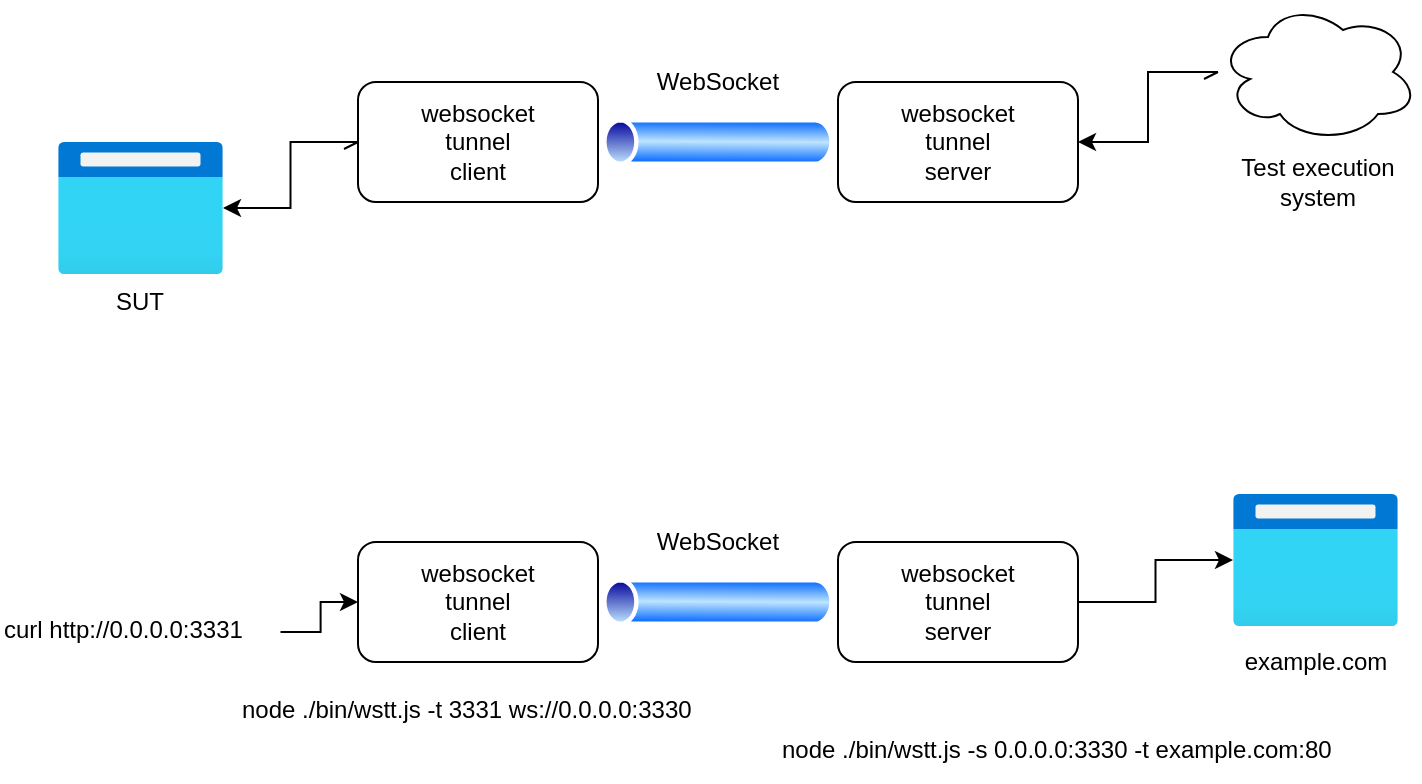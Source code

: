 <mxfile pages="2">
    <diagram id="bz7_D2iQieTXkZ2twOwL" name="tstunnel">
        <mxGraphModel dx="911" dy="482" grid="1" gridSize="10" guides="1" tooltips="1" connect="1" arrows="1" fold="1" page="1" pageScale="1" pageWidth="850" pageHeight="1100" math="0" shadow="0">
            <root>
                <mxCell id="MlLrarNW-lescGbX6ibL-0"/>
                <mxCell id="MlLrarNW-lescGbX6ibL-1" parent="MlLrarNW-lescGbX6ibL-0"/>
                <mxCell id="MlLrarNW-lescGbX6ibL-15" style="edgeStyle=orthogonalEdgeStyle;rounded=0;orthogonalLoop=1;jettySize=auto;html=1;startArrow=openAsync;startFill=0;" parent="MlLrarNW-lescGbX6ibL-1" source="MlLrarNW-lescGbX6ibL-6" target="MlLrarNW-lescGbX6ibL-14" edge="1">
                    <mxGeometry relative="1" as="geometry"/>
                </mxCell>
                <mxCell id="MlLrarNW-lescGbX6ibL-6" value="websocket&lt;br&gt;tunnel&lt;br&gt;client" style="rounded=1;whiteSpace=wrap;html=1;" parent="MlLrarNW-lescGbX6ibL-1" vertex="1">
                    <mxGeometry x="190" y="330" width="120" height="60" as="geometry"/>
                </mxCell>
                <mxCell id="MlLrarNW-lescGbX6ibL-7" value="websocket&lt;br&gt;tunnel&lt;br&gt;server" style="rounded=1;whiteSpace=wrap;html=1;" parent="MlLrarNW-lescGbX6ibL-1" vertex="1">
                    <mxGeometry x="430" y="330" width="120" height="60" as="geometry"/>
                </mxCell>
                <mxCell id="MlLrarNW-lescGbX6ibL-10" value="" style="aspect=fixed;perimeter=ellipsePerimeter;html=1;align=center;shadow=0;dashed=0;spacingTop=3;image;image=img/lib/active_directory/tunnel.svg;" parent="MlLrarNW-lescGbX6ibL-1" vertex="1">
                    <mxGeometry x="310" y="348" width="120" height="24" as="geometry"/>
                </mxCell>
                <mxCell id="MlLrarNW-lescGbX6ibL-13" value="WebSocket" style="text;html=1;strokeColor=none;fillColor=none;align=center;verticalAlign=middle;whiteSpace=wrap;rounded=0;" parent="MlLrarNW-lescGbX6ibL-1" vertex="1">
                    <mxGeometry x="350" y="320" width="40" height="20" as="geometry"/>
                </mxCell>
                <mxCell id="MlLrarNW-lescGbX6ibL-14" value="" style="aspect=fixed;html=1;points=[];align=center;image;fontSize=12;image=img/lib/azure2/general/Browser.svg;" parent="MlLrarNW-lescGbX6ibL-1" vertex="1">
                    <mxGeometry x="40" y="360" width="82.5" height="66" as="geometry"/>
                </mxCell>
                <mxCell id="MlLrarNW-lescGbX6ibL-16" value="SUT" style="text;html=1;strokeColor=none;fillColor=none;align=center;verticalAlign=middle;whiteSpace=wrap;rounded=0;" parent="MlLrarNW-lescGbX6ibL-1" vertex="1">
                    <mxGeometry x="61.25" y="430" width="40" height="20" as="geometry"/>
                </mxCell>
                <mxCell id="MlLrarNW-lescGbX6ibL-18" style="edgeStyle=orthogonalEdgeStyle;rounded=0;orthogonalLoop=1;jettySize=auto;html=1;entryX=1;entryY=0.5;entryDx=0;entryDy=0;startArrow=openAsync;startFill=0;" parent="MlLrarNW-lescGbX6ibL-1" source="MlLrarNW-lescGbX6ibL-17" target="MlLrarNW-lescGbX6ibL-7" edge="1">
                    <mxGeometry relative="1" as="geometry"/>
                </mxCell>
                <mxCell id="MlLrarNW-lescGbX6ibL-17" value="" style="ellipse;shape=cloud;whiteSpace=wrap;html=1;" parent="MlLrarNW-lescGbX6ibL-1" vertex="1">
                    <mxGeometry x="620" y="290" width="100" height="70" as="geometry"/>
                </mxCell>
                <mxCell id="MlLrarNW-lescGbX6ibL-19" value="Test execution&lt;br&gt;system" style="text;html=1;strokeColor=none;fillColor=none;align=center;verticalAlign=middle;whiteSpace=wrap;rounded=0;" parent="MlLrarNW-lescGbX6ibL-1" vertex="1">
                    <mxGeometry x="630" y="360" width="80" height="40" as="geometry"/>
                </mxCell>
                <mxCell id="0" value="node ./bin/wstt.js -s 0.0.0.0:3330 -t example.com:80" style="text;whiteSpace=wrap;html=1;" vertex="1" parent="MlLrarNW-lescGbX6ibL-1">
                    <mxGeometry x="400" y="650" width="300" height="30" as="geometry"/>
                </mxCell>
                <mxCell id="1" value="websocket&lt;br&gt;tunnel&lt;br&gt;client" style="rounded=1;whiteSpace=wrap;html=1;" vertex="1" parent="MlLrarNW-lescGbX6ibL-1">
                    <mxGeometry x="190" y="560" width="120" height="60" as="geometry"/>
                </mxCell>
                <mxCell id="9" style="edgeStyle=orthogonalEdgeStyle;rounded=0;orthogonalLoop=1;jettySize=auto;html=1;" edge="1" parent="MlLrarNW-lescGbX6ibL-1" source="2" target="6">
                    <mxGeometry relative="1" as="geometry"/>
                </mxCell>
                <mxCell id="2" value="websocket&lt;br&gt;tunnel&lt;br&gt;server" style="rounded=1;whiteSpace=wrap;html=1;" vertex="1" parent="MlLrarNW-lescGbX6ibL-1">
                    <mxGeometry x="430" y="560" width="120" height="60" as="geometry"/>
                </mxCell>
                <mxCell id="3" value="" style="aspect=fixed;perimeter=ellipsePerimeter;html=1;align=center;shadow=0;dashed=0;spacingTop=3;image;image=img/lib/active_directory/tunnel.svg;" vertex="1" parent="MlLrarNW-lescGbX6ibL-1">
                    <mxGeometry x="310" y="578" width="120" height="24" as="geometry"/>
                </mxCell>
                <mxCell id="4" value="WebSocket" style="text;html=1;strokeColor=none;fillColor=none;align=center;verticalAlign=middle;whiteSpace=wrap;rounded=0;" vertex="1" parent="MlLrarNW-lescGbX6ibL-1">
                    <mxGeometry x="350" y="550" width="40" height="20" as="geometry"/>
                </mxCell>
                <mxCell id="6" value="" style="aspect=fixed;html=1;points=[];align=center;image;fontSize=12;image=img/lib/azure2/general/Browser.svg;" vertex="1" parent="MlLrarNW-lescGbX6ibL-1">
                    <mxGeometry x="627.5" y="536" width="82.5" height="66" as="geometry"/>
                </mxCell>
                <mxCell id="7" value="example.com" style="text;html=1;strokeColor=none;fillColor=none;align=center;verticalAlign=middle;whiteSpace=wrap;rounded=0;" vertex="1" parent="MlLrarNW-lescGbX6ibL-1">
                    <mxGeometry x="648.75" y="610" width="40" height="20" as="geometry"/>
                </mxCell>
                <mxCell id="10" value="node ./bin/wstt.js -t 3331 ws://0.0.0.0:3330" style="text;whiteSpace=wrap;html=1;" vertex="1" parent="MlLrarNW-lescGbX6ibL-1">
                    <mxGeometry x="130" y="630" width="250" height="30" as="geometry"/>
                </mxCell>
                <mxCell id="12" style="edgeStyle=orthogonalEdgeStyle;rounded=0;orthogonalLoop=1;jettySize=auto;html=1;" edge="1" parent="MlLrarNW-lescGbX6ibL-1" source="11" target="1">
                    <mxGeometry relative="1" as="geometry"/>
                </mxCell>
                <mxCell id="11" value="curl http://0.0.0.0:3331" style="text;whiteSpace=wrap;html=1;" vertex="1" parent="MlLrarNW-lescGbX6ibL-1">
                    <mxGeometry x="11.25" y="590" width="140" height="30" as="geometry"/>
                </mxCell>
            </root>
        </mxGraphModel>
    </diagram>
    <diagram id="Rbo98qxWneqkgl-W0b_I" name="Overview">
        <mxGraphModel dx="1207" dy="1183" grid="1" gridSize="10" guides="1" tooltips="1" connect="1" arrows="1" fold="1" page="1" pageScale="1" pageWidth="850" pageHeight="1100" math="0" shadow="0">
            <root>
                <mxCell id="0"/>
                <mxCell id="1" parent="0"/>
                <mxCell id="7" value="" style="whiteSpace=wrap;html=1;aspect=fixed;" parent="1" vertex="1">
                    <mxGeometry x="60" y="450" width="310" height="310" as="geometry"/>
                </mxCell>
                <mxCell id="24" style="edgeStyle=orthogonalEdgeStyle;rounded=0;orthogonalLoop=1;jettySize=auto;html=1;" parent="1" source="16" target="22" edge="1">
                    <mxGeometry relative="1" as="geometry"/>
                </mxCell>
                <mxCell id="16" value="" style="rounded=1;whiteSpace=wrap;html=1;" parent="1" vertex="1">
                    <mxGeometry x="80" y="530" width="130" height="100" as="geometry"/>
                </mxCell>
                <mxCell id="4" value="" style="whiteSpace=wrap;html=1;aspect=fixed;" parent="1" vertex="1">
                    <mxGeometry x="480" y="450" width="310" height="310" as="geometry"/>
                </mxCell>
                <mxCell id="2" value="" style="aspect=fixed;html=1;points=[];align=center;image;fontSize=12;image=img/lib/mscae/Docker.svg;" parent="1" vertex="1">
                    <mxGeometry x="180" y="430" width="50" height="41" as="geometry"/>
                </mxCell>
                <mxCell id="3" value="" style="aspect=fixed;html=1;points=[];align=center;image;fontSize=12;image=img/lib/mscae/Docker.svg;" parent="1" vertex="1">
                    <mxGeometry x="590" y="430" width="50" height="41" as="geometry"/>
                </mxCell>
                <mxCell id="6" value="Private" style="text;html=1;strokeColor=none;fillColor=none;align=center;verticalAlign=middle;whiteSpace=wrap;rounded=0;" parent="1" vertex="1">
                    <mxGeometry x="490" y="460" width="40" height="20" as="geometry"/>
                </mxCell>
                <mxCell id="8" value="Cloud" style="text;html=1;strokeColor=none;fillColor=none;align=center;verticalAlign=middle;whiteSpace=wrap;rounded=0;" parent="1" vertex="1">
                    <mxGeometry x="70" y="460" width="40" height="20" as="geometry"/>
                </mxCell>
                <mxCell id="9" value="" style="aspect=fixed;perimeter=ellipsePerimeter;html=1;align=center;shadow=0;dashed=0;spacingTop=3;image;image=img/lib/active_directory/tunnel.svg;" parent="1" vertex="1">
                    <mxGeometry x="360" y="570" width="130" height="26" as="geometry"/>
                </mxCell>
                <mxCell id="10" value="User" style="shape=umlActor;verticalLabelPosition=bottom;verticalAlign=top;html=1;outlineConnect=0;" parent="1" vertex="1">
                    <mxGeometry x="80" y="800" width="30" height="60" as="geometry"/>
                </mxCell>
                <mxCell id="11" value="" style="aspect=fixed;html=1;points=[];align=center;image;fontSize=12;image=img/lib/azure2/general/Files.svg;" parent="1" vertex="1">
                    <mxGeometry x="90" y="660" width="64" height="70" as="geometry"/>
                </mxCell>
                <mxCell id="12" value="Test Scripts" style="text;html=1;strokeColor=none;fillColor=none;align=center;verticalAlign=middle;whiteSpace=wrap;rounded=0;" parent="1" vertex="1">
                    <mxGeometry x="77" y="730" width="90" height="20" as="geometry"/>
                </mxCell>
                <mxCell id="13" value="" style="aspect=fixed;perimeter=ellipsePerimeter;html=1;align=center;shadow=0;dashed=0;spacingTop=3;image;image=img/lib/active_directory/generic_server.svg;" parent="1" vertex="1">
                    <mxGeometry x="108" y="546" width="28.0" height="50" as="geometry"/>
                </mxCell>
                <mxCell id="14" value="" style="aspect=fixed;perimeter=ellipsePerimeter;html=1;align=center;shadow=0;dashed=0;spacingTop=3;image;image=img/lib/active_directory/server_farm.svg;" parent="1" vertex="1">
                    <mxGeometry x="150" y="570" width="50" height="50" as="geometry"/>
                </mxCell>
                <mxCell id="17" value="Selenium" style="text;html=1;strokeColor=none;fillColor=none;align=center;verticalAlign=middle;whiteSpace=wrap;rounded=0;" parent="1" vertex="1">
                    <mxGeometry x="96" y="530" width="40" height="20" as="geometry"/>
                </mxCell>
                <mxCell id="27" style="edgeStyle=orthogonalEdgeStyle;rounded=0;orthogonalLoop=1;jettySize=auto;html=1;" parent="1" source="18" target="20" edge="1">
                    <mxGeometry relative="1" as="geometry"/>
                </mxCell>
                <mxCell id="18" value="" style="shadow=0;dashed=0;html=1;labelPosition=center;verticalLabelPosition=bottom;verticalAlign=top;align=center;outlineConnect=0;shape=mxgraph.veeam.3d.proxy;" parent="1" vertex="1">
                    <mxGeometry x="510" y="563" width="46" height="46" as="geometry"/>
                </mxCell>
                <mxCell id="19" value="Proxy" style="text;html=1;strokeColor=none;fillColor=none;align=center;verticalAlign=middle;whiteSpace=wrap;rounded=0;" parent="1" vertex="1">
                    <mxGeometry x="510" y="540" width="40" height="20" as="geometry"/>
                </mxCell>
                <mxCell id="20" value="" style="aspect=fixed;html=1;points=[];align=center;image;fontSize=12;image=img/lib/azure2/general/Browser.svg;" parent="1" vertex="1">
                    <mxGeometry x="650" y="544" width="90" height="72" as="geometry"/>
                </mxCell>
                <mxCell id="21" value="SUT" style="text;html=1;strokeColor=none;fillColor=none;align=center;verticalAlign=middle;whiteSpace=wrap;rounded=0;" parent="1" vertex="1">
                    <mxGeometry x="675" y="520" width="40" height="20" as="geometry"/>
                </mxCell>
                <mxCell id="26" style="edgeStyle=orthogonalEdgeStyle;rounded=0;orthogonalLoop=1;jettySize=auto;html=1;dashed=1;startArrow=classic;startFill=1;" parent="1" source="22" target="18" edge="1">
                    <mxGeometry relative="1" as="geometry"/>
                </mxCell>
                <mxCell id="22" value="" style="rounded=1;whiteSpace=wrap;html=1;shadow=0;" parent="1" vertex="1">
                    <mxGeometry x="240" y="556" width="100" height="60" as="geometry"/>
                </mxCell>
                <mxCell id="23" value="(something...)" style="text;html=1;strokeColor=none;fillColor=none;align=center;verticalAlign=middle;whiteSpace=wrap;rounded=0;" parent="1" vertex="1">
                    <mxGeometry x="260" y="560" width="40" height="20" as="geometry"/>
                </mxCell>
            </root>
        </mxGraphModel>
    </diagram>
</mxfile>